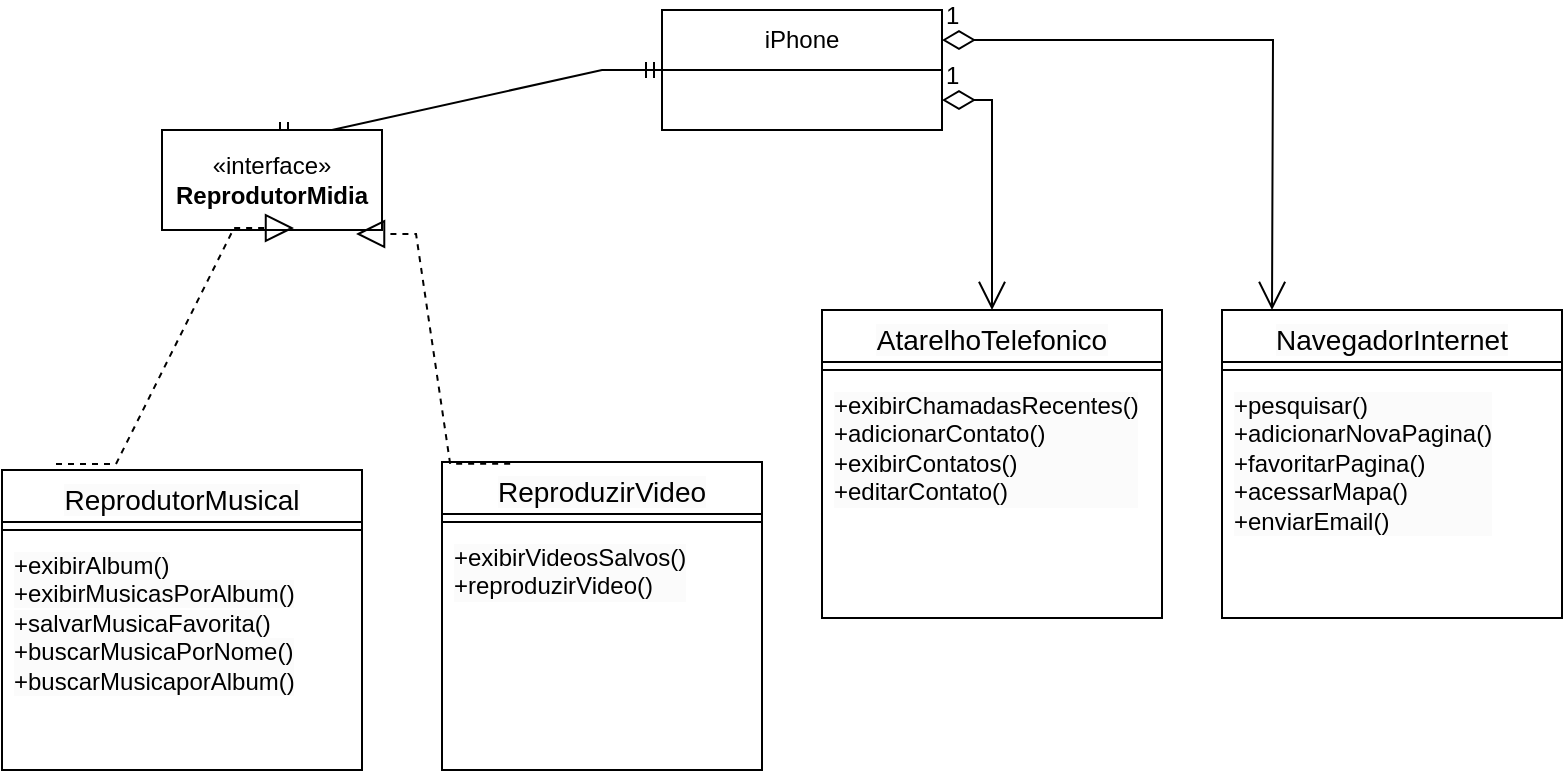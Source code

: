 <mxfile version="24.4.9" type="device">
  <diagram name="Page-1" id="P09T1aRIiukGnayNmDfx">
    <mxGraphModel dx="1362" dy="820" grid="1" gridSize="10" guides="1" tooltips="1" connect="1" arrows="1" fold="1" page="1" pageScale="1" pageWidth="850" pageHeight="1100" math="0" shadow="0">
      <root>
        <mxCell id="0" />
        <mxCell id="1" parent="0" />
        <mxCell id="5OhKmQEcU7yDAN6T2QhY-2" value="iPhone" style="swimlane;fontStyle=0;childLayout=stackLayout;horizontal=1;startSize=30;horizontalStack=0;resizeParent=1;resizeParentMax=0;resizeLast=0;collapsible=1;marginBottom=0;whiteSpace=wrap;html=1;" vertex="1" parent="1">
          <mxGeometry x="360" y="50" width="140" height="60" as="geometry" />
        </mxCell>
        <mxCell id="5OhKmQEcU7yDAN6T2QhY-70" style="edgeStyle=entityRelationEdgeStyle;rounded=0;orthogonalLoop=1;jettySize=auto;html=1;exitX=0.5;exitY=0;exitDx=0;exitDy=0;entryX=0;entryY=0.5;entryDx=0;entryDy=0;strokeColor=default;align=center;verticalAlign=middle;fontFamily=Helvetica;fontSize=12;fontColor=default;labelBackgroundColor=default;startArrow=ERmandOne;endArrow=ERmandOne;" edge="1" parent="1" source="5OhKmQEcU7yDAN6T2QhY-42" target="5OhKmQEcU7yDAN6T2QhY-2">
          <mxGeometry relative="1" as="geometry" />
        </mxCell>
        <mxCell id="5OhKmQEcU7yDAN6T2QhY-42" value="«interface»&lt;br&gt;&lt;b&gt;ReprodutorMidia&lt;/b&gt;" style="html=1;whiteSpace=wrap;fontFamily=Helvetica;fontSize=12;fontColor=default;labelBackgroundColor=default;" vertex="1" parent="1">
          <mxGeometry x="110" y="110" width="110" height="50" as="geometry" />
        </mxCell>
        <mxCell id="5OhKmQEcU7yDAN6T2QhY-49" value="&lt;span style=&quot;font-size: 14px; font-weight: 400; background-color: rgb(251, 251, 251);&quot;&gt;ReprodutorMusical&lt;/span&gt;" style="swimlane;fontStyle=1;align=center;verticalAlign=top;childLayout=stackLayout;horizontal=1;startSize=26;horizontalStack=0;resizeParent=1;resizeParentMax=0;resizeLast=0;collapsible=1;marginBottom=0;whiteSpace=wrap;html=1;fontFamily=Helvetica;fontSize=12;fontColor=default;labelBackgroundColor=default;" vertex="1" parent="1">
          <mxGeometry x="30" y="280" width="180" height="150" as="geometry" />
        </mxCell>
        <mxCell id="5OhKmQEcU7yDAN6T2QhY-51" value="" style="line;strokeWidth=1;fillColor=none;align=left;verticalAlign=middle;spacingTop=-1;spacingLeft=3;spacingRight=3;rotatable=0;labelPosition=right;points=[];portConstraint=eastwest;strokeColor=inherit;fontFamily=Helvetica;fontSize=12;fontColor=default;labelBackgroundColor=default;" vertex="1" parent="5OhKmQEcU7yDAN6T2QhY-49">
          <mxGeometry y="26" width="180" height="8" as="geometry" />
        </mxCell>
        <mxCell id="5OhKmQEcU7yDAN6T2QhY-52" value="&lt;span style=&quot;text-wrap: nowrap; background-color: rgb(251, 251, 251);&quot;&gt;+exibirAlbum()&lt;/span&gt;&lt;br style=&quot;text-wrap: nowrap; background-color: rgb(251, 251, 251);&quot;&gt;&lt;span style=&quot;text-wrap: nowrap; background-color: rgb(251, 251, 251);&quot;&gt;+exibirMusicasPorAlbum()&lt;/span&gt;&lt;br style=&quot;text-wrap: nowrap; background-color: rgb(251, 251, 251);&quot;&gt;&lt;span style=&quot;text-wrap: nowrap; background-color: rgb(251, 251, 251);&quot;&gt;+salvarMusicaFavorita()&lt;/span&gt;&lt;div style=&quot;text-wrap: nowrap; background-color: rgb(251, 251, 251);&quot;&gt;+buscarMusicaPorNome()&lt;/div&gt;&lt;div style=&quot;text-wrap: nowrap; background-color: rgb(251, 251, 251);&quot;&gt;+buscarMusicaporAlbum()&lt;/div&gt;" style="text;strokeColor=none;fillColor=none;align=left;verticalAlign=top;spacingLeft=4;spacingRight=4;overflow=hidden;rotatable=0;points=[[0,0.5],[1,0.5]];portConstraint=eastwest;whiteSpace=wrap;html=1;fontFamily=Helvetica;fontSize=12;fontColor=default;labelBackgroundColor=default;" vertex="1" parent="5OhKmQEcU7yDAN6T2QhY-49">
          <mxGeometry y="34" width="180" height="116" as="geometry" />
        </mxCell>
        <mxCell id="5OhKmQEcU7yDAN6T2QhY-53" value="&lt;span style=&quot;font-size: 14px; font-weight: 400; background-color: rgb(251, 251, 251);&quot;&gt;ReproduzirVideo&lt;/span&gt;" style="swimlane;fontStyle=1;align=center;verticalAlign=top;childLayout=stackLayout;horizontal=1;startSize=26;horizontalStack=0;resizeParent=1;resizeParentMax=0;resizeLast=0;collapsible=1;marginBottom=0;whiteSpace=wrap;html=1;fontFamily=Helvetica;fontSize=12;fontColor=default;labelBackgroundColor=default;" vertex="1" parent="1">
          <mxGeometry x="250" y="276" width="160" height="154" as="geometry" />
        </mxCell>
        <mxCell id="5OhKmQEcU7yDAN6T2QhY-54" value="" style="line;strokeWidth=1;fillColor=none;align=left;verticalAlign=middle;spacingTop=-1;spacingLeft=3;spacingRight=3;rotatable=0;labelPosition=right;points=[];portConstraint=eastwest;strokeColor=inherit;fontFamily=Helvetica;fontSize=12;fontColor=default;labelBackgroundColor=default;" vertex="1" parent="5OhKmQEcU7yDAN6T2QhY-53">
          <mxGeometry y="26" width="160" height="8" as="geometry" />
        </mxCell>
        <mxCell id="5OhKmQEcU7yDAN6T2QhY-55" value="&lt;span style=&quot;text-wrap: nowrap; background-color: rgb(251, 251, 251);&quot;&gt;+exibirVideosSalvos()&lt;/span&gt;&lt;div style=&quot;text-wrap: nowrap; background-color: rgb(251, 251, 251);&quot;&gt;+reproduzirVideo()&lt;/div&gt;" style="text;strokeColor=none;fillColor=none;align=left;verticalAlign=top;spacingLeft=4;spacingRight=4;overflow=hidden;rotatable=0;points=[[0,0.5],[1,0.5]];portConstraint=eastwest;whiteSpace=wrap;html=1;fontFamily=Helvetica;fontSize=12;fontColor=default;labelBackgroundColor=default;" vertex="1" parent="5OhKmQEcU7yDAN6T2QhY-53">
          <mxGeometry y="34" width="160" height="120" as="geometry" />
        </mxCell>
        <mxCell id="5OhKmQEcU7yDAN6T2QhY-56" value="&lt;span style=&quot;font-size: 14px; font-weight: 400; background-color: rgb(251, 251, 251);&quot;&gt;AtarelhoTelefonico&lt;/span&gt;" style="swimlane;fontStyle=1;align=center;verticalAlign=top;childLayout=stackLayout;horizontal=1;startSize=26;horizontalStack=0;resizeParent=1;resizeParentMax=0;resizeLast=0;collapsible=1;marginBottom=0;whiteSpace=wrap;html=1;fontFamily=Helvetica;fontSize=12;fontColor=default;labelBackgroundColor=default;" vertex="1" parent="1">
          <mxGeometry x="440" y="200" width="170" height="154" as="geometry" />
        </mxCell>
        <mxCell id="5OhKmQEcU7yDAN6T2QhY-57" value="" style="line;strokeWidth=1;fillColor=none;align=left;verticalAlign=middle;spacingTop=-1;spacingLeft=3;spacingRight=3;rotatable=0;labelPosition=right;points=[];portConstraint=eastwest;strokeColor=inherit;fontFamily=Helvetica;fontSize=12;fontColor=default;labelBackgroundColor=default;" vertex="1" parent="5OhKmQEcU7yDAN6T2QhY-56">
          <mxGeometry y="26" width="170" height="8" as="geometry" />
        </mxCell>
        <mxCell id="5OhKmQEcU7yDAN6T2QhY-58" value="&lt;div style=&quot;text-wrap: nowrap; background-color: rgb(251, 251, 251);&quot;&gt;&lt;span style=&quot;text-wrap: wrap;&quot;&gt;+exibirChamadasRecentes()&lt;/span&gt;&lt;div&gt;&lt;span style=&quot;text-wrap: wrap;&quot;&gt;+adicionarContato()&lt;/span&gt;&lt;span style=&quot;text-wrap: wrap;&quot;&gt;&lt;br&gt;&lt;/span&gt;&lt;/div&gt;&lt;div&gt;&lt;span style=&quot;text-wrap: wrap;&quot;&gt;+exibirContatos()&lt;/span&gt;&lt;span style=&quot;text-wrap: wrap;&quot;&gt;&lt;br&gt;&lt;/span&gt;&lt;/div&gt;&lt;div&gt;&lt;span style=&quot;text-wrap: wrap;&quot;&gt;+editarContato()&lt;/span&gt;&lt;/div&gt;&lt;/div&gt;" style="text;strokeColor=none;fillColor=none;align=left;verticalAlign=top;spacingLeft=4;spacingRight=4;overflow=hidden;rotatable=0;points=[[0,0.5],[1,0.5]];portConstraint=eastwest;whiteSpace=wrap;html=1;fontFamily=Helvetica;fontSize=12;fontColor=default;labelBackgroundColor=default;" vertex="1" parent="5OhKmQEcU7yDAN6T2QhY-56">
          <mxGeometry y="34" width="170" height="120" as="geometry" />
        </mxCell>
        <mxCell id="5OhKmQEcU7yDAN6T2QhY-59" value="&lt;span style=&quot;font-size: 14px; font-weight: 400; background-color: rgb(251, 251, 251);&quot;&gt;NavegadorInternet&lt;/span&gt;" style="swimlane;fontStyle=1;align=center;verticalAlign=top;childLayout=stackLayout;horizontal=1;startSize=26;horizontalStack=0;resizeParent=1;resizeParentMax=0;resizeLast=0;collapsible=1;marginBottom=0;whiteSpace=wrap;html=1;fontFamily=Helvetica;fontSize=12;fontColor=default;labelBackgroundColor=default;" vertex="1" parent="1">
          <mxGeometry x="640" y="200" width="170" height="154" as="geometry" />
        </mxCell>
        <mxCell id="5OhKmQEcU7yDAN6T2QhY-60" value="" style="line;strokeWidth=1;fillColor=none;align=left;verticalAlign=middle;spacingTop=-1;spacingLeft=3;spacingRight=3;rotatable=0;labelPosition=right;points=[];portConstraint=eastwest;strokeColor=inherit;fontFamily=Helvetica;fontSize=12;fontColor=default;labelBackgroundColor=default;" vertex="1" parent="5OhKmQEcU7yDAN6T2QhY-59">
          <mxGeometry y="26" width="170" height="8" as="geometry" />
        </mxCell>
        <mxCell id="5OhKmQEcU7yDAN6T2QhY-61" value="&lt;div style=&quot;text-wrap: nowrap; background-color: rgb(251, 251, 251);&quot;&gt;+pesquisar()&lt;br&gt;+adicionarNovaPagina()&lt;br&gt;+favoritarPagina()&lt;div&gt;+acessarMapa()&lt;/div&gt;&lt;div&gt;+enviarEmail()&lt;/div&gt;&lt;/div&gt;" style="text;strokeColor=none;fillColor=none;align=left;verticalAlign=top;spacingLeft=4;spacingRight=4;overflow=hidden;rotatable=0;points=[[0,0.5],[1,0.5]];portConstraint=eastwest;whiteSpace=wrap;html=1;fontFamily=Helvetica;fontSize=12;fontColor=default;labelBackgroundColor=default;" vertex="1" parent="5OhKmQEcU7yDAN6T2QhY-59">
          <mxGeometry y="34" width="170" height="120" as="geometry" />
        </mxCell>
        <mxCell id="5OhKmQEcU7yDAN6T2QhY-68" value="" style="endArrow=block;dashed=1;endFill=0;endSize=12;html=1;rounded=0;strokeColor=default;align=center;verticalAlign=middle;fontFamily=Helvetica;fontSize=12;fontColor=default;labelBackgroundColor=default;edgeStyle=entityRelationEdgeStyle;entryX=0.6;entryY=0.98;entryDx=0;entryDy=0;entryPerimeter=0;exitX=0.15;exitY=-0.02;exitDx=0;exitDy=0;exitPerimeter=0;" edge="1" parent="1" source="5OhKmQEcU7yDAN6T2QhY-49" target="5OhKmQEcU7yDAN6T2QhY-42">
          <mxGeometry width="160" relative="1" as="geometry">
            <mxPoint x="40" y="220" as="sourcePoint" />
            <mxPoint x="200" y="220" as="targetPoint" />
          </mxGeometry>
        </mxCell>
        <mxCell id="5OhKmQEcU7yDAN6T2QhY-69" value="" style="endArrow=block;dashed=1;endFill=0;endSize=12;html=1;rounded=0;strokeColor=default;align=center;verticalAlign=middle;fontFamily=Helvetica;fontSize=12;fontColor=default;labelBackgroundColor=default;edgeStyle=entityRelationEdgeStyle;entryX=0.882;entryY=1.04;entryDx=0;entryDy=0;entryPerimeter=0;exitX=0.213;exitY=0.006;exitDx=0;exitDy=0;exitPerimeter=0;" edge="1" parent="1" source="5OhKmQEcU7yDAN6T2QhY-53" target="5OhKmQEcU7yDAN6T2QhY-42">
          <mxGeometry width="160" relative="1" as="geometry">
            <mxPoint x="200" y="210" as="sourcePoint" />
            <mxPoint x="360" y="210" as="targetPoint" />
          </mxGeometry>
        </mxCell>
        <mxCell id="5OhKmQEcU7yDAN6T2QhY-72" value="1" style="endArrow=open;html=1;endSize=12;startArrow=diamondThin;startSize=14;startFill=0;edgeStyle=orthogonalEdgeStyle;align=left;verticalAlign=bottom;rounded=0;strokeColor=default;fontFamily=Helvetica;fontSize=12;fontColor=default;labelBackgroundColor=default;exitX=1;exitY=0.75;exitDx=0;exitDy=0;" edge="1" parent="1" source="5OhKmQEcU7yDAN6T2QhY-2" target="5OhKmQEcU7yDAN6T2QhY-56">
          <mxGeometry x="-1" y="3" relative="1" as="geometry">
            <mxPoint x="430" y="140" as="sourcePoint" />
            <mxPoint x="590" y="140" as="targetPoint" />
          </mxGeometry>
        </mxCell>
        <mxCell id="5OhKmQEcU7yDAN6T2QhY-73" value="1" style="endArrow=open;html=1;endSize=12;startArrow=diamondThin;startSize=14;startFill=0;edgeStyle=orthogonalEdgeStyle;align=left;verticalAlign=bottom;rounded=0;strokeColor=default;fontFamily=Helvetica;fontSize=12;fontColor=default;labelBackgroundColor=default;exitX=1;exitY=0.25;exitDx=0;exitDy=0;" edge="1" parent="1" source="5OhKmQEcU7yDAN6T2QhY-2">
          <mxGeometry x="-1" y="3" relative="1" as="geometry">
            <mxPoint x="640" y="95" as="sourcePoint" />
            <mxPoint x="665" y="200" as="targetPoint" />
          </mxGeometry>
        </mxCell>
      </root>
    </mxGraphModel>
  </diagram>
</mxfile>
